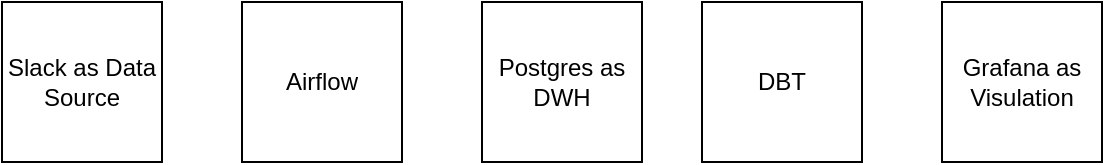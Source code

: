 <mxfile>
    <diagram id="NwXQdflyjd8jCfbu7vcl" name="Page-1">
        <mxGraphModel dx="1007" dy="594" grid="1" gridSize="10" guides="1" tooltips="1" connect="1" arrows="1" fold="1" page="1" pageScale="1" pageWidth="827" pageHeight="1169" math="0" shadow="0">
            <root>
                <mxCell id="0"/>
                <mxCell id="1" parent="0"/>
                <mxCell id="2" value="Airflow" style="whiteSpace=wrap;html=1;aspect=fixed;" vertex="1" parent="1">
                    <mxGeometry x="270" y="270" width="80" height="80" as="geometry"/>
                </mxCell>
                <mxCell id="3" value="Postgres as DWH" style="whiteSpace=wrap;html=1;aspect=fixed;" vertex="1" parent="1">
                    <mxGeometry x="390" y="270" width="80" height="80" as="geometry"/>
                </mxCell>
                <mxCell id="4" value="DBT" style="whiteSpace=wrap;html=1;aspect=fixed;" vertex="1" parent="1">
                    <mxGeometry x="500" y="270" width="80" height="80" as="geometry"/>
                </mxCell>
                <mxCell id="5" value="Grafana as Visulation" style="whiteSpace=wrap;html=1;aspect=fixed;" vertex="1" parent="1">
                    <mxGeometry x="620" y="270" width="80" height="80" as="geometry"/>
                </mxCell>
                <mxCell id="6" value="Slack as Data Source" style="whiteSpace=wrap;html=1;aspect=fixed;" vertex="1" parent="1">
                    <mxGeometry x="150" y="270" width="80" height="80" as="geometry"/>
                </mxCell>
            </root>
        </mxGraphModel>
    </diagram>
</mxfile>